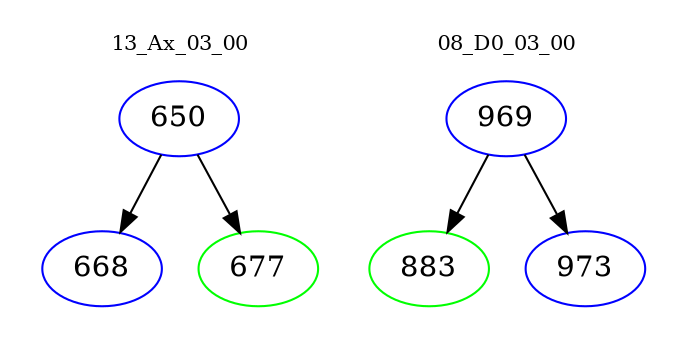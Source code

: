 digraph{
subgraph cluster_0 {
color = white
label = "13_Ax_03_00";
fontsize=10;
T0_650 [label="650", color="blue"]
T0_650 -> T0_668 [color="black"]
T0_668 [label="668", color="blue"]
T0_650 -> T0_677 [color="black"]
T0_677 [label="677", color="green"]
}
subgraph cluster_1 {
color = white
label = "08_D0_03_00";
fontsize=10;
T1_969 [label="969", color="blue"]
T1_969 -> T1_883 [color="black"]
T1_883 [label="883", color="green"]
T1_969 -> T1_973 [color="black"]
T1_973 [label="973", color="blue"]
}
}
